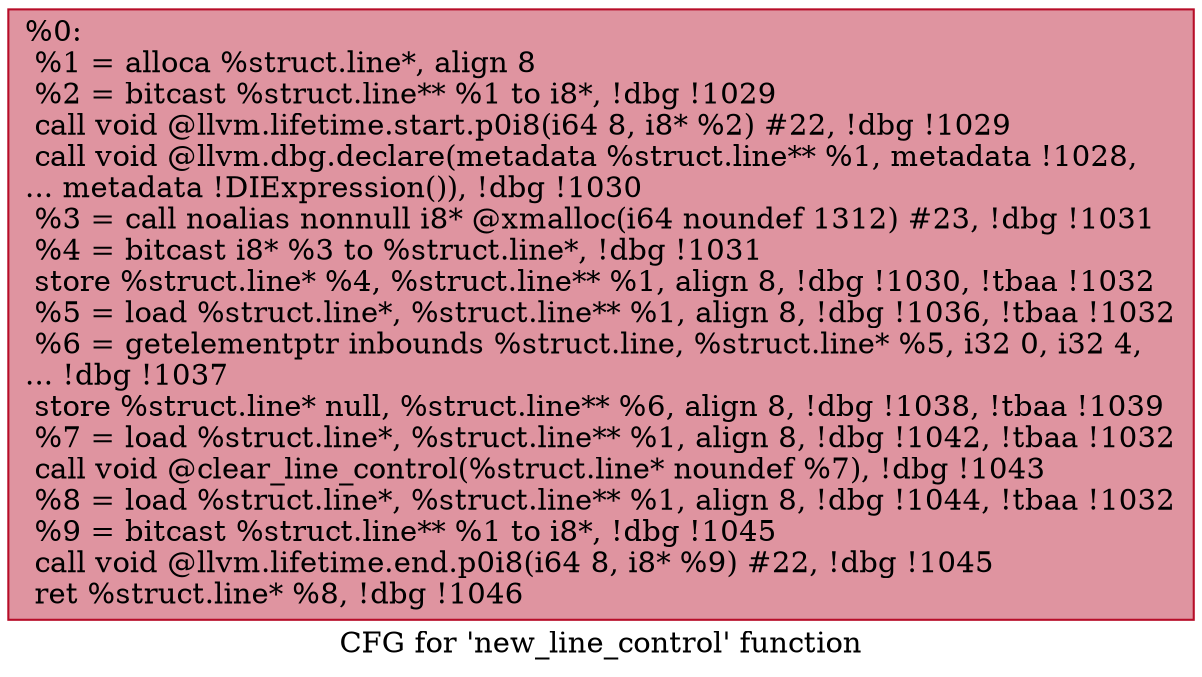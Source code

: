 digraph "CFG for 'new_line_control' function" {
	label="CFG for 'new_line_control' function";

	Node0x235fe50 [shape=record,color="#b70d28ff", style=filled, fillcolor="#b70d2870",label="{%0:\l  %1 = alloca %struct.line*, align 8\l  %2 = bitcast %struct.line** %1 to i8*, !dbg !1029\l  call void @llvm.lifetime.start.p0i8(i64 8, i8* %2) #22, !dbg !1029\l  call void @llvm.dbg.declare(metadata %struct.line** %1, metadata !1028,\l... metadata !DIExpression()), !dbg !1030\l  %3 = call noalias nonnull i8* @xmalloc(i64 noundef 1312) #23, !dbg !1031\l  %4 = bitcast i8* %3 to %struct.line*, !dbg !1031\l  store %struct.line* %4, %struct.line** %1, align 8, !dbg !1030, !tbaa !1032\l  %5 = load %struct.line*, %struct.line** %1, align 8, !dbg !1036, !tbaa !1032\l  %6 = getelementptr inbounds %struct.line, %struct.line* %5, i32 0, i32 4,\l... !dbg !1037\l  store %struct.line* null, %struct.line** %6, align 8, !dbg !1038, !tbaa !1039\l  %7 = load %struct.line*, %struct.line** %1, align 8, !dbg !1042, !tbaa !1032\l  call void @clear_line_control(%struct.line* noundef %7), !dbg !1043\l  %8 = load %struct.line*, %struct.line** %1, align 8, !dbg !1044, !tbaa !1032\l  %9 = bitcast %struct.line** %1 to i8*, !dbg !1045\l  call void @llvm.lifetime.end.p0i8(i64 8, i8* %9) #22, !dbg !1045\l  ret %struct.line* %8, !dbg !1046\l}"];
}
